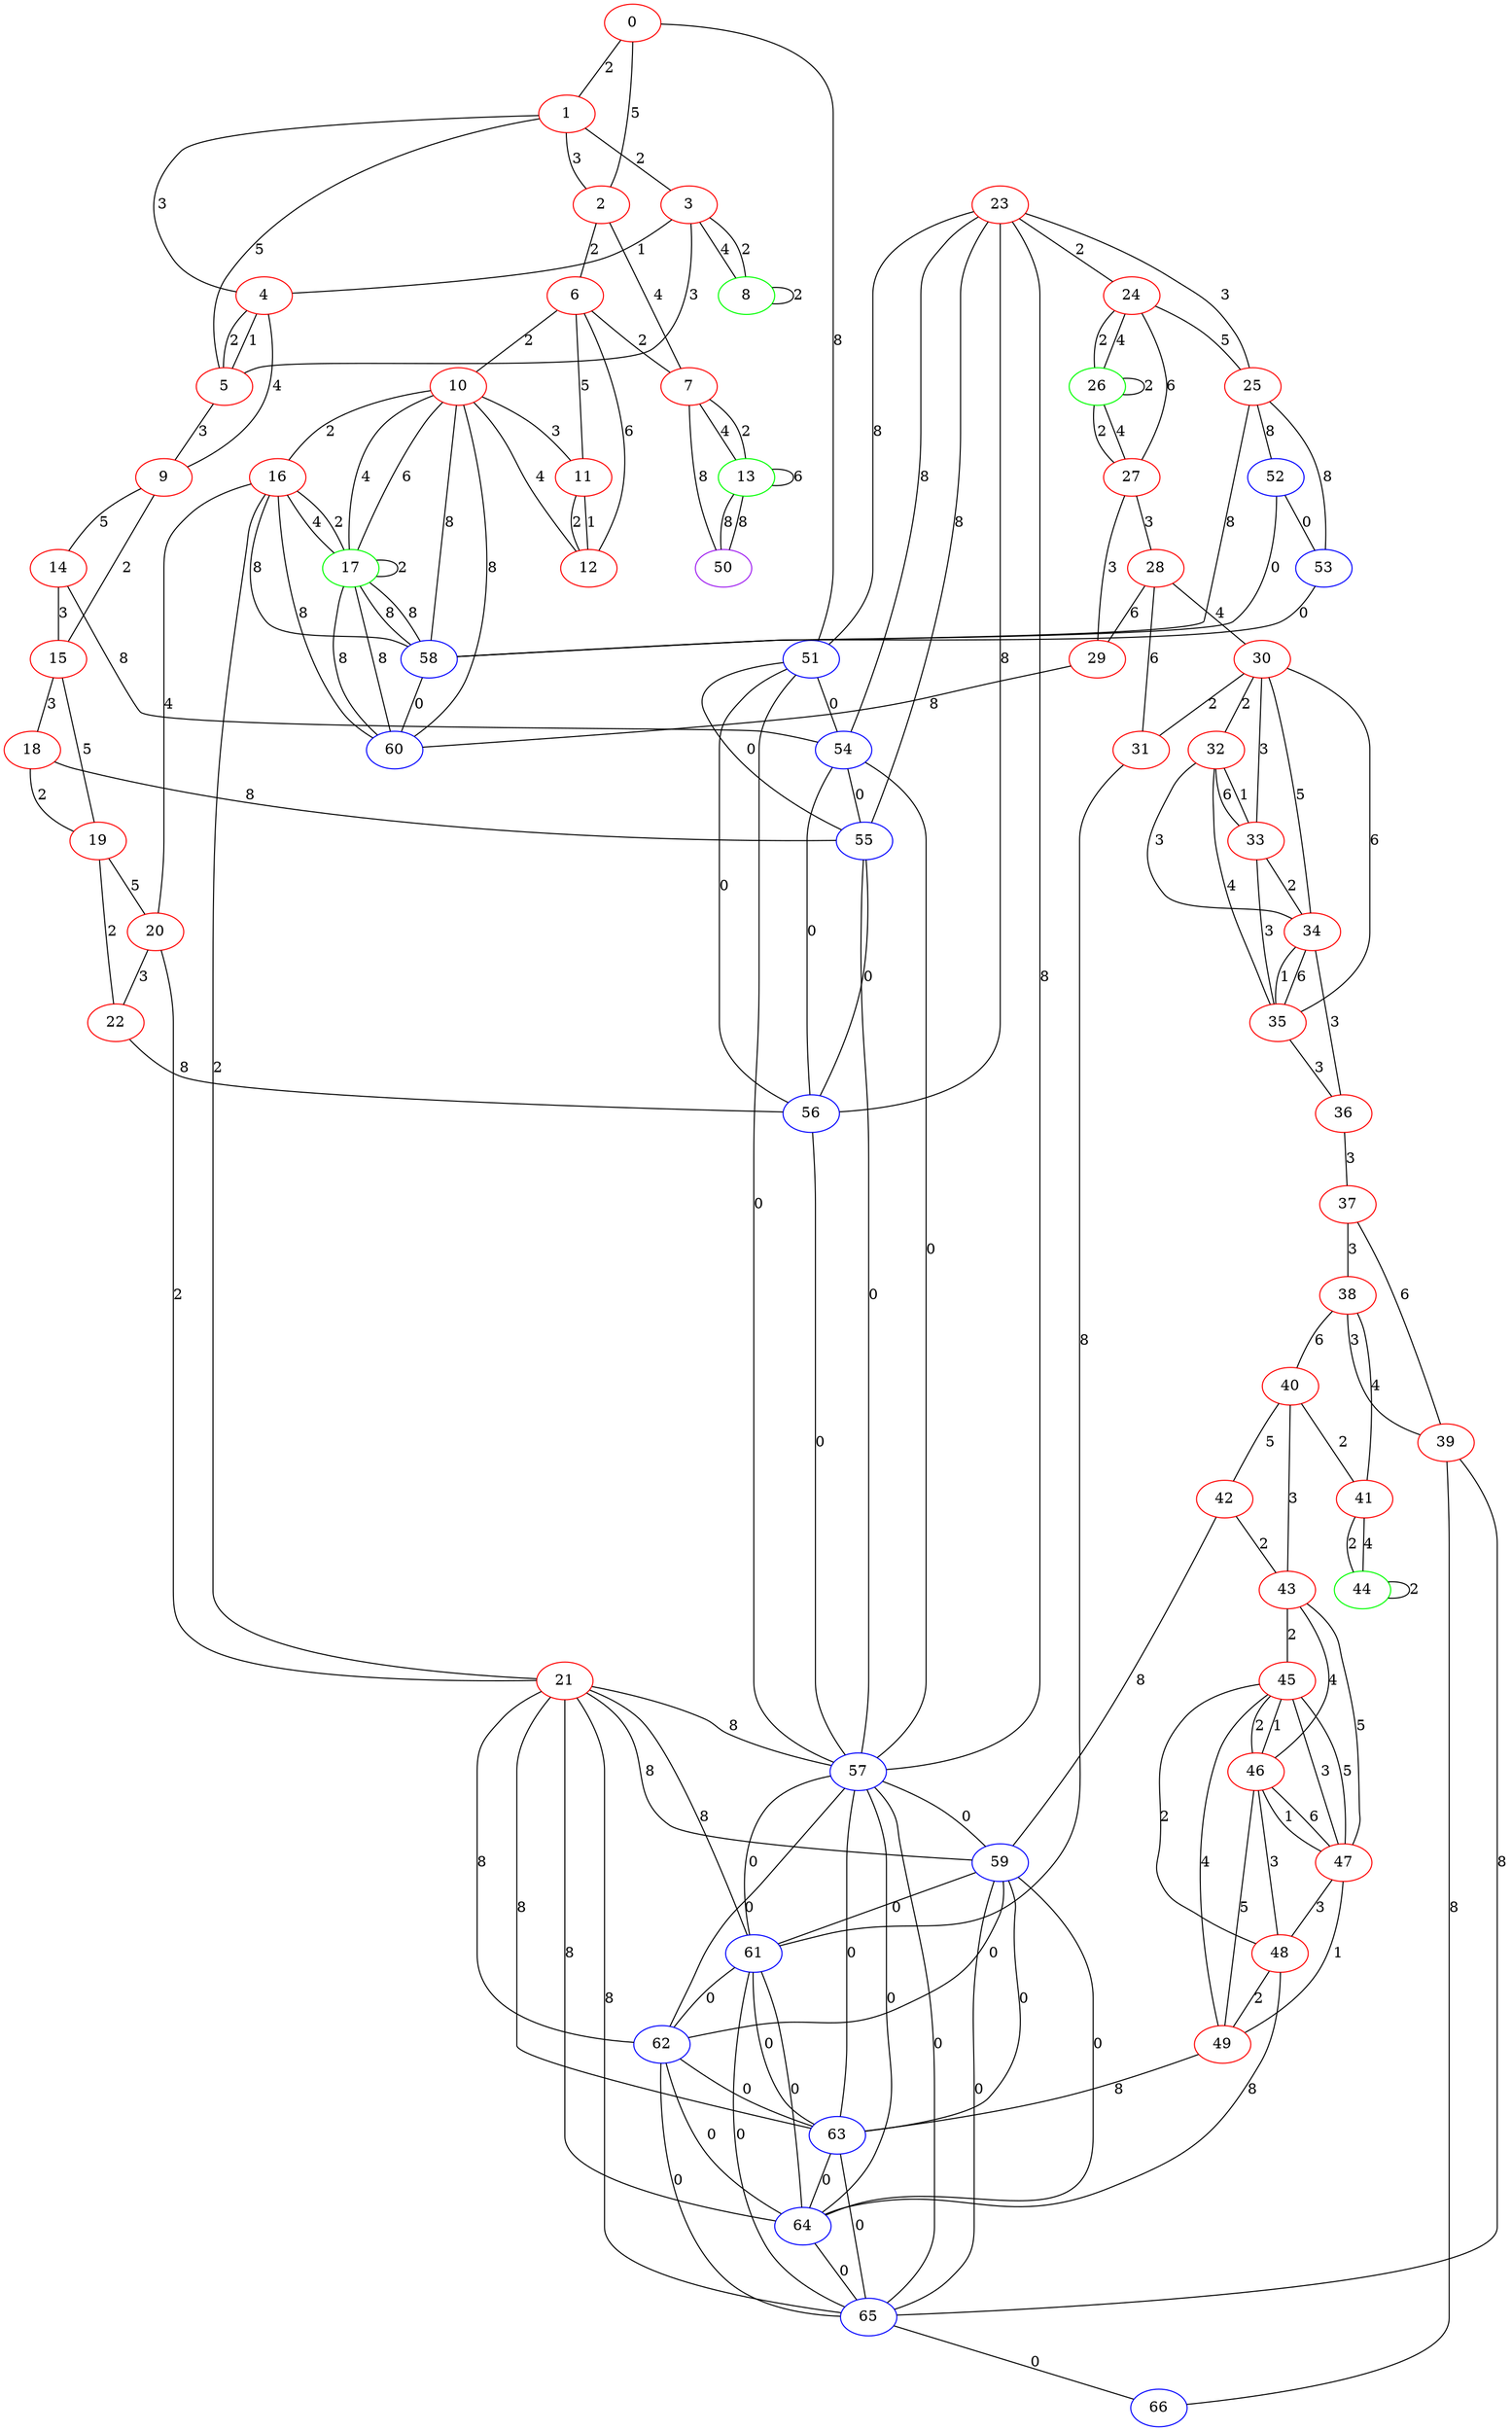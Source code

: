 graph "" {
0 [color=red, weight=1];
1 [color=red, weight=1];
2 [color=red, weight=1];
3 [color=red, weight=1];
4 [color=red, weight=1];
5 [color=red, weight=1];
6 [color=red, weight=1];
7 [color=red, weight=1];
8 [color=green, weight=2];
9 [color=red, weight=1];
10 [color=red, weight=1];
11 [color=red, weight=1];
12 [color=red, weight=1];
13 [color=green, weight=2];
14 [color=red, weight=1];
15 [color=red, weight=1];
16 [color=red, weight=1];
17 [color=green, weight=2];
18 [color=red, weight=1];
19 [color=red, weight=1];
20 [color=red, weight=1];
21 [color=red, weight=1];
22 [color=red, weight=1];
23 [color=red, weight=1];
24 [color=red, weight=1];
25 [color=red, weight=1];
26 [color=green, weight=2];
27 [color=red, weight=1];
28 [color=red, weight=1];
29 [color=red, weight=1];
30 [color=red, weight=1];
31 [color=red, weight=1];
32 [color=red, weight=1];
33 [color=red, weight=1];
34 [color=red, weight=1];
35 [color=red, weight=1];
36 [color=red, weight=1];
37 [color=red, weight=1];
38 [color=red, weight=1];
39 [color=red, weight=1];
40 [color=red, weight=1];
41 [color=red, weight=1];
42 [color=red, weight=1];
43 [color=red, weight=1];
44 [color=green, weight=2];
45 [color=red, weight=1];
46 [color=red, weight=1];
47 [color=red, weight=1];
48 [color=red, weight=1];
49 [color=red, weight=1];
50 [color=purple, weight=4];
51 [color=blue, weight=3];
52 [color=blue, weight=3];
53 [color=blue, weight=3];
54 [color=blue, weight=3];
55 [color=blue, weight=3];
56 [color=blue, weight=3];
57 [color=blue, weight=3];
58 [color=blue, weight=3];
59 [color=blue, weight=3];
60 [color=blue, weight=3];
61 [color=blue, weight=3];
62 [color=blue, weight=3];
63 [color=blue, weight=3];
64 [color=blue, weight=3];
65 [color=blue, weight=3];
66 [color=blue, weight=3];
0 -- 1  [key=0, label=2];
0 -- 2  [key=0, label=5];
0 -- 51  [key=0, label=8];
1 -- 2  [key=0, label=3];
1 -- 3  [key=0, label=2];
1 -- 4  [key=0, label=3];
1 -- 5  [key=0, label=5];
2 -- 6  [key=0, label=2];
2 -- 7  [key=0, label=4];
3 -- 8  [key=0, label=4];
3 -- 8  [key=1, label=2];
3 -- 4  [key=0, label=1];
3 -- 5  [key=0, label=3];
4 -- 9  [key=0, label=4];
4 -- 5  [key=0, label=1];
4 -- 5  [key=1, label=2];
5 -- 9  [key=0, label=3];
6 -- 10  [key=0, label=2];
6 -- 11  [key=0, label=5];
6 -- 12  [key=0, label=6];
6 -- 7  [key=0, label=2];
7 -- 50  [key=0, label=8];
7 -- 13  [key=0, label=4];
7 -- 13  [key=1, label=2];
8 -- 8  [key=0, label=2];
9 -- 14  [key=0, label=5];
9 -- 15  [key=0, label=2];
10 -- 11  [key=0, label=3];
10 -- 12  [key=0, label=4];
10 -- 16  [key=0, label=2];
10 -- 17  [key=0, label=4];
10 -- 17  [key=1, label=6];
10 -- 58  [key=0, label=8];
10 -- 60  [key=0, label=8];
11 -- 12  [key=0, label=2];
11 -- 12  [key=1, label=1];
13 -- 50  [key=0, label=8];
13 -- 50  [key=1, label=8];
13 -- 13  [key=0, label=6];
14 -- 54  [key=0, label=8];
14 -- 15  [key=0, label=3];
15 -- 18  [key=0, label=3];
15 -- 19  [key=0, label=5];
16 -- 17  [key=0, label=2];
16 -- 17  [key=1, label=4];
16 -- 20  [key=0, label=4];
16 -- 21  [key=0, label=2];
16 -- 58  [key=0, label=8];
16 -- 60  [key=0, label=8];
17 -- 17  [key=0, label=2];
17 -- 60  [key=0, label=8];
17 -- 60  [key=1, label=8];
17 -- 58  [key=0, label=8];
17 -- 58  [key=1, label=8];
18 -- 55  [key=0, label=8];
18 -- 19  [key=0, label=2];
19 -- 20  [key=0, label=5];
19 -- 22  [key=0, label=2];
20 -- 21  [key=0, label=2];
20 -- 22  [key=0, label=3];
21 -- 64  [key=0, label=8];
21 -- 65  [key=0, label=8];
21 -- 57  [key=0, label=8];
21 -- 59  [key=0, label=8];
21 -- 61  [key=0, label=8];
21 -- 62  [key=0, label=8];
21 -- 63  [key=0, label=8];
22 -- 56  [key=0, label=8];
23 -- 56  [key=0, label=8];
23 -- 51  [key=0, label=8];
23 -- 57  [key=0, label=8];
23 -- 54  [key=0, label=8];
23 -- 55  [key=0, label=8];
23 -- 24  [key=0, label=2];
23 -- 25  [key=0, label=3];
24 -- 25  [key=0, label=5];
24 -- 26  [key=0, label=2];
24 -- 26  [key=1, label=4];
24 -- 27  [key=0, label=6];
25 -- 58  [key=0, label=8];
25 -- 52  [key=0, label=8];
25 -- 53  [key=0, label=8];
26 -- 26  [key=0, label=2];
26 -- 27  [key=0, label=4];
26 -- 27  [key=1, label=2];
27 -- 28  [key=0, label=3];
27 -- 29  [key=0, label=3];
28 -- 29  [key=0, label=6];
28 -- 30  [key=0, label=4];
28 -- 31  [key=0, label=6];
29 -- 60  [key=0, label=8];
30 -- 32  [key=0, label=2];
30 -- 33  [key=0, label=3];
30 -- 34  [key=0, label=5];
30 -- 35  [key=0, label=6];
30 -- 31  [key=0, label=2];
31 -- 61  [key=0, label=8];
32 -- 33  [key=0, label=6];
32 -- 33  [key=1, label=1];
32 -- 34  [key=0, label=3];
32 -- 35  [key=0, label=4];
33 -- 34  [key=0, label=2];
33 -- 35  [key=0, label=3];
34 -- 35  [key=0, label=6];
34 -- 35  [key=1, label=1];
34 -- 36  [key=0, label=3];
35 -- 36  [key=0, label=3];
36 -- 37  [key=0, label=3];
37 -- 38  [key=0, label=3];
37 -- 39  [key=0, label=6];
38 -- 40  [key=0, label=6];
38 -- 41  [key=0, label=4];
38 -- 39  [key=0, label=3];
39 -- 65  [key=0, label=8];
39 -- 66  [key=0, label=8];
40 -- 41  [key=0, label=2];
40 -- 42  [key=0, label=5];
40 -- 43  [key=0, label=3];
41 -- 44  [key=0, label=4];
41 -- 44  [key=1, label=2];
42 -- 59  [key=0, label=8];
42 -- 43  [key=0, label=2];
43 -- 45  [key=0, label=2];
43 -- 46  [key=0, label=4];
43 -- 47  [key=0, label=5];
44 -- 44  [key=0, label=2];
45 -- 48  [key=0, label=2];
45 -- 49  [key=0, label=4];
45 -- 46  [key=0, label=2];
45 -- 46  [key=1, label=1];
45 -- 47  [key=0, label=3];
45 -- 47  [key=1, label=5];
46 -- 48  [key=0, label=3];
46 -- 49  [key=0, label=5];
46 -- 47  [key=0, label=1];
46 -- 47  [key=1, label=6];
47 -- 48  [key=0, label=3];
47 -- 49  [key=0, label=1];
48 -- 64  [key=0, label=8];
48 -- 49  [key=0, label=2];
49 -- 63  [key=0, label=8];
51 -- 55  [key=0, label=0];
51 -- 54  [key=0, label=0];
51 -- 56  [key=0, label=0];
51 -- 57  [key=0, label=0];
52 -- 58  [key=0, label=0];
52 -- 53  [key=0, label=0];
53 -- 58  [key=0, label=0];
54 -- 55  [key=0, label=0];
54 -- 56  [key=0, label=0];
54 -- 57  [key=0, label=0];
55 -- 56  [key=0, label=0];
55 -- 57  [key=0, label=0];
56 -- 57  [key=0, label=0];
57 -- 64  [key=0, label=0];
57 -- 65  [key=0, label=0];
57 -- 59  [key=0, label=0];
57 -- 61  [key=0, label=0];
57 -- 62  [key=0, label=0];
57 -- 63  [key=0, label=0];
58 -- 60  [key=0, label=0];
59 -- 64  [key=0, label=0];
59 -- 65  [key=0, label=0];
59 -- 61  [key=0, label=0];
59 -- 62  [key=0, label=0];
59 -- 63  [key=0, label=0];
61 -- 64  [key=0, label=0];
61 -- 65  [key=0, label=0];
61 -- 62  [key=0, label=0];
61 -- 63  [key=0, label=0];
62 -- 64  [key=0, label=0];
62 -- 65  [key=0, label=0];
62 -- 63  [key=0, label=0];
63 -- 64  [key=0, label=0];
63 -- 65  [key=0, label=0];
64 -- 65  [key=0, label=0];
65 -- 66  [key=0, label=0];
}
